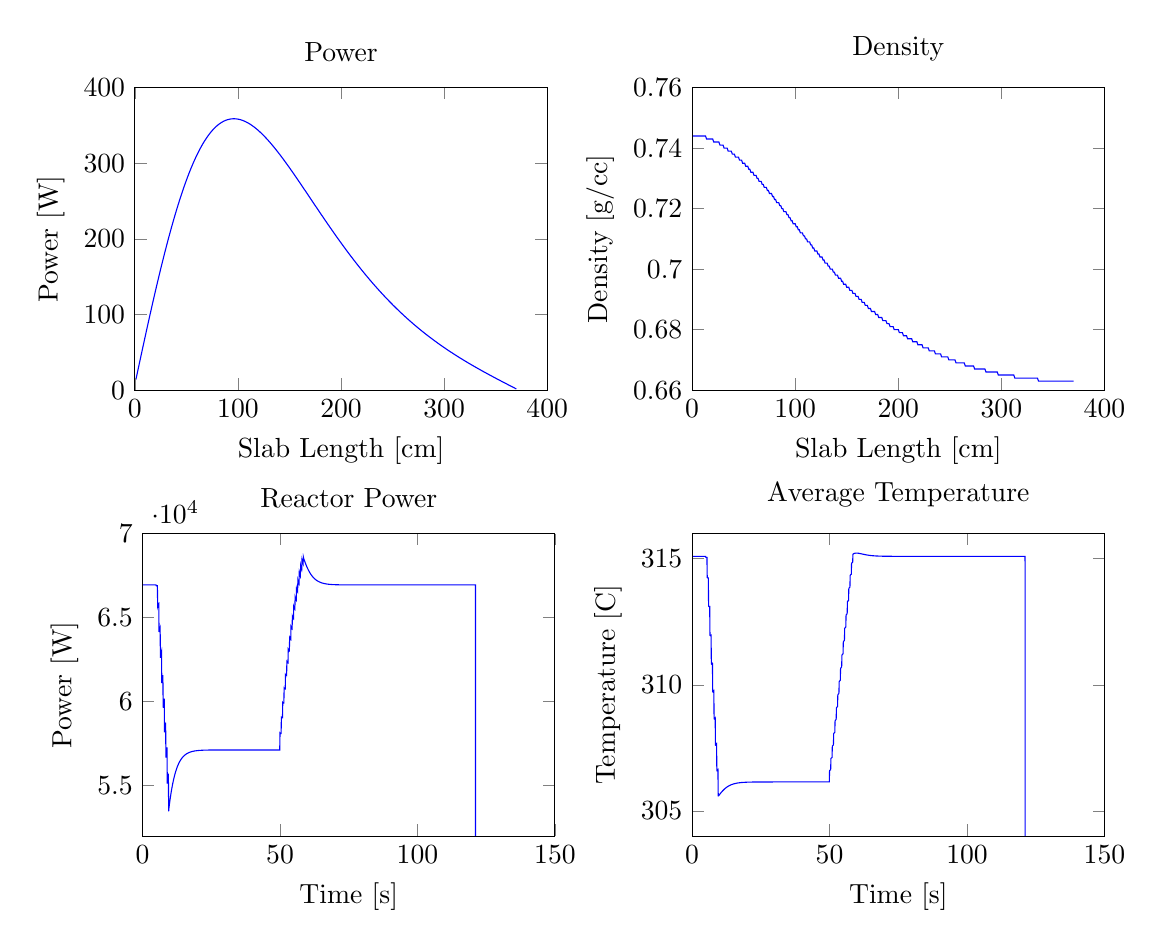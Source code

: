 % This file was created by matlab2tikz v0.1.4.
% Copyright (c) 2008--2011, Nico Schlömer <nico.schloemer@gmail.com>
% All rights reserved.
% 
% The latest updates can be retrieved from
%   http://www.mathworks.com/matlabcentral/fileexchange/22022-matlab2tikz
% where you can also make suggestions and rate matlab2tikz.
% 
\begin{tikzpicture}

\begin{axis}[%
name=plot1,
scale only axis,
width=2.062in,
height=1.513in,
xmin=0, xmax=400,
ymin=0, ymax=400,
xlabel={Slab Length [cm]},
ylabel={Power [W]},
title={Power},
axis on top]
\addplot [
color=blue,
solid
]
coordinates{
 (1,13.991)(2,20.359)(3,26.72)(4,33.07)(5,39.408)(6,45.73)(7,52.035)(8,58.321)(9,64.584)(10,70.823)(11,77.035)(12,83.218)(13,89.369)(14,95.487)(15,101.569)(16,107.613)(17,113.617)(18,119.578)(19,125.496)(20,131.366)(21,137.189)(22,142.96)(23,148.68)(24,154.345)(25,159.955)(26,165.506)(27,170.998)(28,176.428)(29,181.795)(30,187.098)(31,192.335)(32,197.504)(33,202.604)(34,207.633)(35,212.591)(36,217.475)(37,222.285)(38,227.019)(39,231.677)(40,236.256)(41,240.757)(42,245.178)(43,249.519)(44,253.778)(45,257.954)(46,262.048)(47,266.057)(48,269.982)(49,273.822)(50,277.577)(51,281.245)(52,284.827)(53,288.323)(54,291.731)(55,295.052)(56,298.285)(57,301.43)(58,304.488)(59,307.457)(60,310.339)(61,313.133)(62,315.839)(63,318.457)(64,320.988)(65,323.431)(66,325.788)(67,328.057)(68,330.241)(69,332.338)(70,334.35)(71,336.276)(72,338.118)(73,339.876)(74,341.55)(75,343.141)(76,344.65)(77,346.078)(78,347.424)(79,348.69)(80,349.877)(81,350.985)(82,352.015)(83,352.967)(84,353.844)(85,354.645)(86,355.372)(87,356.025)(88,356.606)(89,357.115)(90,357.553)(91,357.921)(92,358.22)(93,358.452)(94,358.617)(95,358.716)(96,358.751)(97,358.722)(98,358.63)(99,358.477)(100,358.264)(101,357.991)(102,357.659)(103,357.271)(104,356.826)(105,356.327)(106,355.774)(107,355.167)(108,354.509)(109,353.801)(110,353.043)(111,352.236)(112,351.382)(113,350.482)(114,349.537)(115,348.547)(116,347.515)(117,346.441)(118,345.325)(119,344.17)(120,342.976)(121,341.744)(122,340.476)(123,339.172)(124,337.833)(125,336.461)(126,335.056)(127,333.619)(128,332.152)(129,330.654)(130,329.128)(131,327.575)(132,325.994)(133,324.387)(134,322.756)(135,321.1)(136,319.421)(137,317.719)(138,315.997)(139,314.253)(140,312.49)(141,310.707)(142,308.907)(143,307.089)(144,305.254)(145,303.404)(146,301.538)(147,299.659)(148,297.765)(149,295.859)(150,293.941)(151,292.012)(152,290.071)(153,288.121)(154,286.161)(155,284.192)(156,282.216)(157,280.232)(158,278.24)(159,276.243)(160,274.24)(161,272.232)(162,270.219)(163,268.202)(164,266.181)(165,264.158)(166,262.132)(167,260.104)(168,258.074)(169,256.044)(170,254.013)(171,251.982)(172,249.951)(173,247.92)(174,245.891)(175,243.864)(176,241.838)(177,239.815)(178,237.794)(179,235.776)(180,233.762)(181,231.752)(182,229.745)(183,227.743)(184,225.746)(185,223.753)(186,221.766)(187,219.785)(188,217.809)(189,215.839)(190,213.876)(191,211.919)(192,209.969)(193,208.027)(194,206.091)(195,204.163)(196,202.242)(197,200.33)(198,198.425)(199,196.529)(200,194.641)(201,192.762)(202,190.892)(203,189.03)(204,187.178)(205,185.334)(206,183.5)(207,181.676)(208,179.861)(209,178.055)(210,176.26)(211,174.474)(212,172.698)(213,170.933)(214,169.177)(215,167.432)(216,165.697)(217,163.972)(218,162.258)(219,160.554)(220,158.861)(221,157.178)(222,155.506)(223,153.845)(224,152.194)(225,150.554)(226,148.925)(227,147.307)(228,145.699)(229,144.102)(230,142.516)(231,140.941)(232,139.377)(233,137.823)(234,136.281)(235,134.749)(236,133.228)(237,131.718)(238,130.218)(239,128.73)(240,127.252)(241,125.785)(242,124.328)(243,122.883)(244,121.447)(245,120.023)(246,118.609)(247,117.206)(248,115.813)(249,114.43)(250,113.058)(251,111.697)(252,110.345)(253,109.004)(254,107.673)(255,106.352)(256,105.042)(257,103.741)(258,102.45)(259,101.17)(260,99.899)(261,98.638)(262,97.387)(263,96.145)(264,94.913)(265,93.69)(266,92.477)(267,91.274)(268,90.079)(269,88.894)(270,87.718)(271,86.551)(272,85.393)(273,84.245)(274,83.105)(275,81.973)(276,80.851)(277,79.737)(278,78.631)(279,77.534)(280,76.446)(281,75.366)(282,74.294)(283,73.23)(284,72.174)(285,71.126)(286,70.086)(287,69.054)(288,68.029)(289,67.012)(290,66.003)(291,65.001)(292,64.006)(293,63.019)(294,62.039)(295,61.066)(296,60.1)(297,59.141)(298,58.188)(299,57.243)(300,56.304)(301,55.371)(302,54.445)(303,53.526)(304,52.612)(305,51.705)(306,50.804)(307,49.909)(308,49.02)(309,48.137)(310,47.259)(311,46.388)(312,45.521)(313,44.66)(314,43.805)(315,42.954)(316,42.109)(317,41.269)(318,40.434)(319,39.604)(320,38.779)(321,37.959)(322,37.143)(323,36.331)(324,35.524)(325,34.722)(326,33.923)(327,33.129)(328,32.339)(329,31.553)(330,30.771)(331,29.993)(332,29.218)(333,28.447)(334,27.68)(335,26.916)(336,26.155)(337,25.398)(338,24.644)(339,23.892)(340,23.144)(341,22.399)(342,21.657)(343,20.917)(344,20.18)(345,19.445)(346,18.713)(347,17.984)(348,17.256)(349,16.531)(350,15.808)(351,15.087)(352,14.367)(353,13.65)(354,12.934)(355,12.22)(356,11.508)(357,10.797)(358,10.087)(359,9.379)(360,8.671)(361,7.965)(362,7.26)(363,6.556)(364,5.853)(365,5.15)(366,4.448)(367,3.747)(368,3.046)(369,2.346)(370,1.645) 
};

\end{axis}

\begin{axis}[%
name=plot2,
at=(plot1.right of south east), anchor=left of south west,
scale only axis,
width=2.062in,
height=1.513in,
xmin=0, xmax=400,
ymin=0.66, ymax=0.76,
xlabel={Slab Length [cm]},
ylabel={$\text{Density [g}/\text{cc]}$},
title={Density},
axis on top]
\addplot [
color=blue,
solid
]
coordinates{
 (1,0.744)(2,0.744)(3,0.744)(4,0.744)(5,0.744)(6,0.744)(7,0.744)(8,0.744)(9,0.744)(10,0.744)(11,0.744)(12,0.744)(13,0.744)(14,0.743)(15,0.743)(16,0.743)(17,0.743)(18,0.743)(19,0.743)(20,0.743)(21,0.742)(22,0.742)(23,0.742)(24,0.742)(25,0.742)(26,0.742)(27,0.741)(28,0.741)(29,0.741)(30,0.741)(31,0.74)(32,0.74)(33,0.74)(34,0.74)(35,0.739)(36,0.739)(37,0.739)(38,0.739)(39,0.738)(40,0.738)(41,0.738)(42,0.737)(43,0.737)(44,0.737)(45,0.737)(46,0.736)(47,0.736)(48,0.736)(49,0.735)(50,0.735)(51,0.735)(52,0.734)(53,0.734)(54,0.734)(55,0.733)(56,0.733)(57,0.732)(58,0.732)(59,0.732)(60,0.731)(61,0.731)(62,0.731)(63,0.73)(64,0.73)(65,0.729)(66,0.729)(67,0.729)(68,0.728)(69,0.728)(70,0.727)(71,0.727)(72,0.727)(73,0.726)(74,0.726)(75,0.725)(76,0.725)(77,0.725)(78,0.724)(79,0.724)(80,0.723)(81,0.723)(82,0.722)(83,0.722)(84,0.722)(85,0.721)(86,0.721)(87,0.72)(88,0.72)(89,0.719)(90,0.719)(91,0.719)(92,0.718)(93,0.718)(94,0.717)(95,0.717)(96,0.716)(97,0.716)(98,0.715)(99,0.715)(100,0.715)(101,0.714)(102,0.714)(103,0.713)(104,0.713)(105,0.712)(106,0.712)(107,0.712)(108,0.711)(109,0.711)(110,0.71)(111,0.71)(112,0.709)(113,0.709)(114,0.709)(115,0.708)(116,0.708)(117,0.707)(118,0.707)(119,0.706)(120,0.706)(121,0.706)(122,0.705)(123,0.705)(124,0.704)(125,0.704)(126,0.704)(127,0.703)(128,0.703)(129,0.702)(130,0.702)(131,0.702)(132,0.701)(133,0.701)(134,0.7)(135,0.7)(136,0.7)(137,0.699)(138,0.699)(139,0.698)(140,0.698)(141,0.698)(142,0.697)(143,0.697)(144,0.697)(145,0.696)(146,0.696)(147,0.695)(148,0.695)(149,0.695)(150,0.694)(151,0.694)(152,0.694)(153,0.693)(154,0.693)(155,0.693)(156,0.692)(157,0.692)(158,0.692)(159,0.691)(160,0.691)(161,0.691)(162,0.69)(163,0.69)(164,0.69)(165,0.689)(166,0.689)(167,0.689)(168,0.688)(169,0.688)(170,0.688)(171,0.687)(172,0.687)(173,0.687)(174,0.686)(175,0.686)(176,0.686)(177,0.686)(178,0.685)(179,0.685)(180,0.685)(181,0.684)(182,0.684)(183,0.684)(184,0.684)(185,0.683)(186,0.683)(187,0.683)(188,0.683)(189,0.682)(190,0.682)(191,0.682)(192,0.681)(193,0.681)(194,0.681)(195,0.681)(196,0.68)(197,0.68)(198,0.68)(199,0.68)(200,0.68)(201,0.679)(202,0.679)(203,0.679)(204,0.679)(205,0.678)(206,0.678)(207,0.678)(208,0.678)(209,0.677)(210,0.677)(211,0.677)(212,0.677)(213,0.677)(214,0.676)(215,0.676)(216,0.676)(217,0.676)(218,0.676)(219,0.675)(220,0.675)(221,0.675)(222,0.675)(223,0.675)(224,0.674)(225,0.674)(226,0.674)(227,0.674)(228,0.674)(229,0.674)(230,0.673)(231,0.673)(232,0.673)(233,0.673)(234,0.673)(235,0.673)(236,0.672)(237,0.672)(238,0.672)(239,0.672)(240,0.672)(241,0.672)(242,0.671)(243,0.671)(244,0.671)(245,0.671)(246,0.671)(247,0.671)(248,0.671)(249,0.67)(250,0.67)(251,0.67)(252,0.67)(253,0.67)(254,0.67)(255,0.67)(256,0.669)(257,0.669)(258,0.669)(259,0.669)(260,0.669)(261,0.669)(262,0.669)(263,0.669)(264,0.669)(265,0.668)(266,0.668)(267,0.668)(268,0.668)(269,0.668)(270,0.668)(271,0.668)(272,0.668)(273,0.668)(274,0.667)(275,0.667)(276,0.667)(277,0.667)(278,0.667)(279,0.667)(280,0.667)(281,0.667)(282,0.667)(283,0.667)(284,0.667)(285,0.666)(286,0.666)(287,0.666)(288,0.666)(289,0.666)(290,0.666)(291,0.666)(292,0.666)(293,0.666)(294,0.666)(295,0.666)(296,0.666)(297,0.665)(298,0.665)(299,0.665)(300,0.665)(301,0.665)(302,0.665)(303,0.665)(304,0.665)(305,0.665)(306,0.665)(307,0.665)(308,0.665)(309,0.665)(310,0.665)(311,0.665)(312,0.665)(313,0.664)(314,0.664)(315,0.664)(316,0.664)(317,0.664)(318,0.664)(319,0.664)(320,0.664)(321,0.664)(322,0.664)(323,0.664)(324,0.664)(325,0.664)(326,0.664)(327,0.664)(328,0.664)(329,0.664)(330,0.664)(331,0.664)(332,0.664)(333,0.664)(334,0.664)(335,0.664)(336,0.663)(337,0.663)(338,0.663)(339,0.663)(340,0.663)(341,0.663)(342,0.663)(343,0.663)(344,0.663)(345,0.663)(346,0.663)(347,0.663)(348,0.663)(349,0.663)(350,0.663)(351,0.663)(352,0.663)(353,0.663)(354,0.663)(355,0.663)(356,0.663)(357,0.663)(358,0.663)(359,0.663)(360,0.663)(361,0.663)(362,0.663)(363,0.663)(364,0.663)(365,0.663)(366,0.663)(367,0.663)(368,0.663)(369,0.663)(370,0.663) 
};

\end{axis}

\begin{axis}[%
name=plot4,
at=(plot2.below south west), anchor=above north west,
scale only axis,
width=2.062in,
height=1.513in,
xmin=0, xmax=150,
ymin=304, ymax=316,
xlabel={Time [s]},
ylabel={Temperature [C]},
title={Average Temperature},
axis on top]
\addplot [
color=blue,
solid
]
coordinates{
 (0,315.093)(0.1,315.093)(0.2,315.093)(0.3,315.093)(0.4,315.093)(0.5,315.093)(0.6,315.093)(0.7,315.093)(0.8,315.093)(0.9,315.093)(1,315.093)(1.1,315.093)(1.2,315.093)(1.3,315.093)(1.4,315.093)(1.5,315.093)(1.6,315.093)(1.7,315.093)(1.8,315.093)(1.9,315.093)(2,315.093)(2.1,315.093)(2.2,315.093)(2.3,315.093)(2.4,315.093)(2.5,315.093)(2.6,315.093)(2.7,315.093)(2.8,315.093)(2.9,315.093)(3,315.093)(3.1,315.093)(3.2,315.093)(3.3,315.093)(3.4,315.093)(3.5,315.093)(3.6,315.093)(3.7,315.093)(3.8,315.093)(3.9,315.093)(4,315.093)(4.1,315.093)(4.2,315.093)(4.3,315.093)(4.4,315.093)(4.5,315.093)(4.6,315.093)(4.7,315.093)(4.8,315.093)(4.9,315.093)(5,315.055)(5.1,315.054)(5.2,315.054)(5.3,315.054)(5.4,315.054)(5.5,314.255)(5.6,314.239)(5.7,314.237)(5.8,314.236)(5.9,314.236)(6,313.123)(6.1,313.104)(6.2,313.105)(6.3,313.107)(6.4,313.108)(6.5,311.965)(6.6,311.95)(6.7,311.955)(6.8,311.961)(6.9,311.967)(7,310.826)(7.1,310.815)(7.2,310.825)(7.3,310.835)(7.4,310.845)(7.5,309.719)(7.6,309.712)(7.7,309.725)(7.8,309.738)(7.9,309.752)(8,308.645)(8.1,308.642)(8.2,308.657)(8.3,308.672)(8.4,308.687)(8.5,307.604)(8.6,307.601)(8.7,307.617)(8.8,307.633)(8.9,307.649)(9,306.589)(9.1,306.587)(9.2,306.603)(9.3,306.618)(9.4,306.634)(9.5,305.597)(9.6,305.594)(9.7,305.608)(9.8,305.622)(9.9,305.636)(10,305.65)(10.1,305.664)(10.2,305.678)(10.3,305.691)(10.4,305.705)(10.5,305.718)(10.6,305.731)(10.7,305.744)(10.8,305.756)(10.9,305.769)(11,305.781)(11.1,305.792)(11.2,305.804)(11.3,305.815)(11.4,305.826)(11.5,305.837)(11.6,305.848)(11.7,305.858)(11.8,305.868)(11.9,305.878)(12,305.887)(12.1,305.896)(12.2,305.905)(12.3,305.914)(12.4,305.922)(12.5,305.93)(12.6,305.938)(12.7,305.946)(12.8,305.953)(12.9,305.96)(13,305.967)(13.1,305.974)(13.2,305.98)(13.3,305.987)(13.4,305.993)(13.5,305.998)(13.6,306.004)(13.7,306.01)(13.8,306.015)(13.9,306.02)(14,306.025)(14.1,306.03)(14.2,306.034)(14.3,306.039)(14.4,306.043)(14.5,306.047)(14.6,306.051)(14.7,306.055)(14.8,306.058)(14.9,306.062)(15,306.065)(15.1,306.068)(15.2,306.072)(15.3,306.075)(15.4,306.077)(15.5,306.08)(15.6,306.083)(15.7,306.086)(15.8,306.088)(15.9,306.09)(16,306.093)(16.1,306.095)(16.2,306.097)(16.3,306.099)(16.4,306.101)(16.5,306.103)(16.6,306.105)(16.7,306.106)(16.8,306.108)(16.9,306.11)(17,306.111)(17.1,306.113)(17.2,306.114)(17.3,306.115)(17.4,306.117)(17.5,306.118)(17.6,306.119)(17.7,306.12)(17.8,306.122)(17.9,306.123)(18,306.124)(18.1,306.125)(18.2,306.125)(18.3,306.126)(18.4,306.127)(18.5,306.128)(18.6,306.129)(18.7,306.13)(18.8,306.13)(18.9,306.131)(19,306.132)(19.1,306.132)(19.2,306.133)(19.3,306.134)(19.4,306.134)(19.5,306.135)(19.6,306.135)(19.7,306.136)(19.8,306.136)(19.9,306.137)(20,306.137)(20.1,306.137)(20.2,306.138)(20.3,306.138)(20.4,306.139)(20.5,306.139)(20.6,306.139)(20.7,306.14)(20.8,306.14)(20.9,306.14)(21,306.14)(21.1,306.141)(21.2,306.141)(21.3,306.141)(21.4,306.141)(21.5,306.142)(21.6,306.142)(21.7,306.142)(21.8,306.142)(21.9,306.143)(22,306.143)(22.1,306.143)(22.2,306.143)(22.3,306.143)(22.4,306.143)(22.5,306.143)(22.6,306.144)(22.7,306.144)(22.8,306.144)(22.9,306.144)(23,306.144)(23.1,306.144)(23.2,306.144)(23.3,306.144)(23.4,306.145)(23.5,306.145)(23.6,306.145)(23.7,306.145)(23.8,306.145)(23.9,306.145)(24,306.145)(24.1,306.145)(24.2,306.145)(24.3,306.145)(24.4,306.145)(24.5,306.145)(24.6,306.145)(24.7,306.145)(24.8,306.146)(24.9,306.146)(25,306.146)(25.1,306.146)(25.2,306.146)(25.3,306.146)(25.4,306.146)(25.5,306.146)(25.6,306.146)(25.7,306.146)(25.8,306.146)(25.9,306.146)(26,306.146)(26.1,306.146)(26.2,306.146)(26.3,306.146)(26.4,306.146)(26.5,306.146)(26.6,306.146)(26.7,306.146)(26.8,306.146)(26.9,306.146)(27,306.146)(27.1,306.146)(27.2,306.146)(27.3,306.146)(27.4,306.146)(27.5,306.146)(27.6,306.146)(27.7,306.146)(27.8,306.146)(27.9,306.146)(28,306.146)(28.1,306.146)(28.2,306.146)(28.3,306.146)(28.4,306.146)(28.5,306.146)(28.6,306.146)(28.7,306.146)(28.8,306.146)(28.9,306.146)(29,306.146)(29.1,306.146)(29.2,306.146)(29.3,306.146)(29.4,306.147)(29.5,306.147)(29.6,306.147)(29.7,306.147)(29.8,306.147)(29.9,306.147)(30,306.147)(30.1,306.147)(30.2,306.147)(30.3,306.147)(30.4,306.147)(30.5,306.147)(30.6,306.147)(30.7,306.147)(30.8,306.147)(30.9,306.147)(31,306.147)(31.1,306.147)(31.2,306.147)(31.3,306.147)(31.4,306.147)(31.5,306.147)(31.6,306.147)(31.7,306.147)(31.8,306.147)(31.9,306.147)(32,306.147)(32.1,306.147)(32.2,306.147)(32.3,306.147)(32.4,306.147)(32.5,306.147)(32.6,306.147)(32.7,306.147)(32.8,306.147)(32.9,306.147)(33,306.147)(33.1,306.147)(33.2,306.147)(33.3,306.147)(33.4,306.147)(33.5,306.147)(33.6,306.147)(33.7,306.147)(33.8,306.147)(33.9,306.147)(34,306.147)(34.1,306.147)(34.2,306.147)(34.3,306.147)(34.4,306.147)(34.5,306.147)(34.6,306.147)(34.7,306.147)(34.8,306.147)(34.9,306.147)(35,306.147)(35.1,306.147)(35.2,306.147)(35.3,306.147)(35.4,306.147)(35.5,306.147)(35.6,306.147)(35.7,306.147)(35.8,306.147)(35.9,306.147)(36,306.147)(36.1,306.147)(36.2,306.147)(36.3,306.147)(36.4,306.147)(36.5,306.147)(36.6,306.147)(36.7,306.147)(36.8,306.147)(36.9,306.147)(37,306.147)(37.1,306.147)(37.2,306.147)(37.3,306.147)(37.4,306.147)(37.5,306.147)(37.6,306.147)(37.7,306.147)(37.8,306.147)(37.9,306.147)(38,306.147)(38.1,306.147)(38.2,306.147)(38.3,306.147)(38.4,306.147)(38.5,306.147)(38.6,306.147)(38.7,306.147)(38.8,306.147)(38.9,306.147)(39,306.147)(39.1,306.147)(39.2,306.147)(39.3,306.147)(39.4,306.147)(39.5,306.147)(39.6,306.147)(39.7,306.147)(39.8,306.147)(39.9,306.147)(40,306.147)(40.1,306.147)(40.2,306.147)(40.3,306.147)(40.4,306.147)(40.5,306.147)(40.6,306.147)(40.7,306.147)(40.8,306.147)(40.9,306.147)(41,306.147)(41.1,306.147)(41.2,306.147)(41.3,306.147)(41.4,306.147)(41.5,306.147)(41.6,306.147)(41.7,306.147)(41.8,306.147)(41.9,306.147)(42,306.147)(42.1,306.147)(42.2,306.147)(42.3,306.147)(42.4,306.147)(42.5,306.147)(42.6,306.147)(42.7,306.147)(42.8,306.147)(42.9,306.147)(43,306.147)(43.1,306.147)(43.2,306.147)(43.3,306.147)(43.4,306.147)(43.5,306.147)(43.6,306.147)(43.7,306.147)(43.8,306.147)(43.9,306.147)(44,306.147)(44.1,306.147)(44.2,306.147)(44.3,306.147)(44.4,306.147)(44.5,306.147)(44.6,306.147)(44.7,306.147)(44.8,306.147)(44.9,306.147)(45,306.147)(45.1,306.147)(45.2,306.147)(45.3,306.147)(45.4,306.147)(45.5,306.147)(45.6,306.147)(45.7,306.147)(45.8,306.147)(45.9,306.147)(46,306.147)(46.1,306.147)(46.2,306.147)(46.3,306.147)(46.4,306.147)(46.5,306.147)(46.6,306.147)(46.7,306.147)(46.8,306.147)(46.9,306.147)(47,306.147)(47.1,306.147)(47.2,306.147)(47.3,306.147)(47.4,306.147)(47.5,306.147)(47.6,306.147)(47.7,306.147)(47.8,306.147)(47.9,306.147)(48,306.147)(48.1,306.147)(48.2,306.147)(48.3,306.147)(48.4,306.147)(48.5,306.147)(48.6,306.147)(48.7,306.147)(48.8,306.147)(48.9,306.147)(49,306.147)(49.1,306.147)(49.2,306.147)(49.3,306.147)(49.4,306.147)(49.5,306.147)(49.6,306.147)(49.7,306.147)(49.8,306.147)(49.9,306.147)(50,306.601)(50.1,306.613)(50.2,306.618)(50.3,306.622)(50.4,306.625)(50.5,307.077)(50.6,307.092)(50.7,307.1)(50.8,307.107)(50.9,307.113)(51,307.564)(51.1,307.582)(51.2,307.592)(51.3,307.601)(51.4,307.61)(51.5,308.061)(51.6,308.081)(51.7,308.093)(51.8,308.104)(51.9,308.114)(52,308.567)(52.1,308.588)(52.2,308.601)(52.3,308.613)(52.4,308.624)(52.5,309.079)(52.6,309.102)(52.7,309.115)(52.8,309.128)(52.9,309.139)(53,309.598)(53.1,309.62)(53.2,309.634)(53.3,309.647)(53.4,309.659)(53.5,310.12)(53.6,310.142)(53.7,310.156)(53.8,310.169)(53.9,310.181)(54,310.645)(54.1,310.667)(54.2,310.681)(54.3,310.694)(54.4,310.706)(54.5,311.172)(54.6,311.195)(54.7,311.208)(54.8,311.22)(54.9,311.232)(55,311.701)(55.1,311.723)(55.2,311.736)(55.3,311.748)(55.4,311.759)(55.5,312.231)(55.6,312.253)(55.7,312.265)(55.8,312.276)(55.9,312.287)(56,312.761)(56.1,312.782)(56.2,312.794)(56.3,312.805)(56.4,312.814)(56.5,313.292)(56.6,313.312)(56.7,313.323)(56.8,313.333)(56.9,313.342)(57,313.819)(57.1,313.839)(57.2,313.85)(57.3,313.859)(57.4,313.867)(57.5,314.338)(57.6,314.357)(57.7,314.367)(57.8,314.375)(57.9,314.383)(58,314.815)(58.1,314.833)(58.2,314.841)(58.3,314.849)(58.4,314.856)(58.5,315.172)(58.6,315.186)(58.7,315.193)(58.8,315.199)(58.9,315.204)(59,315.208)(59.1,315.212)(59.2,315.215)(59.3,315.217)(59.4,315.219)(59.5,315.221)(59.6,315.222)(59.7,315.222)(59.8,315.222)(59.9,315.222)(60,315.222)(60.1,315.221)(60.2,315.22)(60.3,315.219)(60.4,315.217)(60.5,315.216)(60.6,315.214)(60.7,315.212)(60.8,315.21)(60.9,315.208)(61,315.206)(61.1,315.204)(61.2,315.201)(61.3,315.199)(61.4,315.197)(61.5,315.194)(61.6,315.192)(61.7,315.189)(61.8,315.187)(61.9,315.185)(62,315.182)(62.1,315.18)(62.2,315.177)(62.3,315.175)(62.4,315.173)(62.5,315.17)(62.6,315.168)(62.7,315.166)(62.8,315.164)(62.9,315.161)(63,315.159)(63.1,315.157)(63.2,315.155)(63.3,315.153)(63.4,315.151)(63.5,315.149)(63.6,315.147)(63.7,315.146)(63.8,315.144)(63.9,315.142)(64,315.14)(64.1,315.139)(64.2,315.137)(64.3,315.136)(64.4,315.134)(64.5,315.133)(64.6,315.131)(64.7,315.13)(64.8,315.129)(64.9,315.127)(65,315.126)(65.1,315.125)(65.2,315.124)(65.3,315.122)(65.4,315.121)(65.5,315.12)(65.6,315.119)(65.7,315.118)(65.8,315.117)(65.9,315.116)(66,315.116)(66.1,315.115)(66.2,315.114)(66.3,315.113)(66.4,315.112)(66.5,315.112)(66.6,315.111)(66.7,315.11)(66.8,315.109)(66.9,315.109)(67,315.108)(67.1,315.108)(67.2,315.107)(67.3,315.106)(67.4,315.106)(67.5,315.105)(67.6,315.105)(67.7,315.104)(67.8,315.104)(67.9,315.104)(68,315.103)(68.1,315.103)(68.2,315.102)(68.3,315.102)(68.4,315.102)(68.5,315.101)(68.6,315.101)(68.7,315.101)(68.8,315.1)(68.9,315.1)(69,315.1)(69.1,315.099)(69.2,315.099)(69.3,315.099)(69.4,315.099)(69.5,315.098)(69.6,315.098)(69.7,315.098)(69.8,315.098)(69.9,315.098)(70,315.097)(70.1,315.097)(70.2,315.097)(70.3,315.097)(70.4,315.097)(70.5,315.097)(70.6,315.096)(70.7,315.096)(70.8,315.096)(70.9,315.096)(71,315.096)(71.1,315.096)(71.2,315.096)(71.3,315.096)(71.4,315.095)(71.5,315.095)(71.6,315.095)(71.7,315.095)(71.8,315.095)(71.9,315.095)(72,315.095)(72.1,315.095)(72.2,315.095)(72.3,315.095)(72.4,315.095)(72.5,315.095)(72.6,315.095)(72.7,315.094)(72.8,315.094)(72.9,315.094)(73,315.094)(73.1,315.094)(73.2,315.094)(73.3,315.094)(73.4,315.094)(73.5,315.094)(73.6,315.094)(73.7,315.094)(73.8,315.094)(73.9,315.094)(74,315.094)(74.1,315.094)(74.2,315.094)(74.3,315.094)(74.4,315.094)(74.5,315.094)(74.6,315.094)(74.7,315.094)(74.8,315.094)(74.9,315.094)(75,315.094)(75.1,315.094)(75.2,315.094)(75.3,315.094)(75.4,315.094)(75.5,315.094)(75.6,315.094)(75.7,315.094)(75.8,315.094)(75.9,315.094)(76,315.094)(76.1,315.094)(76.2,315.094)(76.3,315.093)(76.4,315.093)(76.5,315.093)(76.6,315.093)(76.7,315.093)(76.8,315.093)(76.9,315.093)(77,315.093)(77.1,315.093)(77.2,315.093)(77.3,315.093)(77.4,315.093)(77.5,315.093)(77.6,315.093)(77.7,315.093)(77.8,315.093)(77.9,315.093)(78,315.093)(78.1,315.093)(78.2,315.093)(78.3,315.093)(78.4,315.093)(78.5,315.093)(78.6,315.093)(78.7,315.093)(78.8,315.093)(78.9,315.093)(79,315.093)(79.1,315.093)(79.2,315.093)(79.3,315.093)(79.4,315.093)(79.5,315.093)(79.6,315.093)(79.7,315.093)(79.8,315.093)(79.9,315.093)(80,315.093)(80.1,315.093)(80.2,315.093)(80.3,315.093)(80.4,315.093)(80.5,315.093)(80.6,315.093)(80.7,315.093)(80.8,315.093)(80.9,315.093)(81,315.093)(81.1,315.093)(81.2,315.093)(81.3,315.093)(81.4,315.093)(81.5,315.093)(81.6,315.093)(81.7,315.093)(81.8,315.093)(81.9,315.093)(82,315.093)(82.1,315.093)(82.2,315.093)(82.3,315.093)(82.4,315.093)(82.5,315.093)(82.6,315.093)(82.7,315.093)(82.8,315.093)(82.9,315.093)(83,315.093)(83.1,315.093)(83.2,315.093)(83.3,315.093)(83.4,315.093)(83.5,315.093)(83.6,315.093)(83.7,315.093)(83.8,315.093)(83.9,315.093)(84,315.093)(84.1,315.093)(84.2,315.093)(84.3,315.093)(84.4,315.093)(84.5,315.093)(84.6,315.093)(84.7,315.093)(84.8,315.093)(84.9,315.093)(85,315.093)(85.1,315.093)(85.2,315.093)(85.3,315.093)(85.4,315.093)(85.5,315.093)(85.6,315.093)(85.7,315.093)(85.8,315.093)(85.9,315.093)(86,315.093)(86.1,315.093)(86.2,315.093)(86.3,315.093)(86.4,315.093)(86.5,315.093)(86.6,315.093)(86.7,315.093)(86.8,315.093)(86.9,315.093)(87,315.093)(87.1,315.093)(87.2,315.093)(87.3,315.093)(87.4,315.093)(87.5,315.093)(87.6,315.093)(87.7,315.093)(87.8,315.093)(87.9,315.093)(88,315.093)(88.1,315.093)(88.2,315.093)(88.3,315.093)(88.4,315.093)(88.5,315.093)(88.6,315.093)(88.7,315.093)(88.8,315.093)(88.9,315.093)(89,315.093)(89.1,315.093)(89.2,315.093)(89.3,315.093)(89.4,315.093)(89.5,315.093)(89.6,315.093)(89.7,315.093)(89.8,315.093)(89.9,315.093)(90,315.093)(90.1,315.093)(90.2,315.093)(90.3,315.093)(90.4,315.093)(90.5,315.093)(90.6,315.093)(90.7,315.093)(90.8,315.093)(90.9,315.093)(91,315.093)(91.1,315.093)(91.2,315.093)(91.3,315.093)(91.4,315.093)(91.5,315.093)(91.6,315.093)(91.7,315.093)(91.8,315.093)(91.9,315.093)(92,315.093)(92.1,315.093)(92.2,315.093)(92.3,315.093)(92.4,315.093)(92.5,315.093)(92.6,315.093)(92.7,315.093)(92.8,315.093)(92.9,315.093)(93,315.093)(93.1,315.093)(93.2,315.093)(93.3,315.093)(93.4,315.093)(93.5,315.093)(93.6,315.093)(93.7,315.093)(93.8,315.093)(93.9,315.093)(94,315.093)(94.1,315.093)(94.2,315.093)(94.3,315.093)(94.4,315.093)(94.5,315.093)(94.6,315.093)(94.7,315.093)(94.8,315.093)(94.9,315.093)(95,315.093)(95.1,315.093)(95.2,315.093)(95.3,315.093)(95.4,315.093)(95.5,315.093)(95.6,315.093)(95.7,315.093)(95.8,315.093)(95.9,315.093)(96,315.093)(96.1,315.093)(96.2,315.093)(96.3,315.093)(96.4,315.093)(96.5,315.093)(96.6,315.093)(96.7,315.093)(96.8,315.093)(96.9,315.093)(97,315.093)(97.1,315.093)(97.2,315.093)(97.3,315.093)(97.4,315.093)(97.5,315.093)(97.6,315.093)(97.7,315.093)(97.8,315.093)(97.9,315.093)(98,315.093)(98.1,315.093)(98.2,315.093)(98.3,315.093)(98.4,315.093)(98.5,315.093)(98.6,315.093)(98.7,315.093)(98.8,315.093)(98.9,315.093)(99,315.093)(99.1,315.093)(99.2,315.093)(99.3,315.093)(99.4,315.093)(99.5,315.093)(99.6,315.093)(99.7,315.093)(99.8,315.093)(99.9,315.093)(100,315.093)(100.1,315.093)(100.2,315.093)(100.3,315.093)(100.4,315.093)(100.5,315.093)(100.6,315.093)(100.7,315.093)(100.8,315.093)(100.9,315.093)(101,315.093)(101.1,315.093)(101.2,315.093)(101.3,315.093)(101.4,315.093)(101.5,315.093)(101.6,315.093)(101.7,315.093)(101.8,315.093)(101.9,315.093)(102,315.093)(102.1,315.093)(102.2,315.093)(102.3,315.093)(102.4,315.093)(102.5,315.093)(102.6,315.093)(102.7,315.093)(102.8,315.093)(102.9,315.093)(103,315.093)(103.1,315.093)(103.2,315.093)(103.3,315.093)(103.4,315.093)(103.5,315.093)(103.6,315.093)(103.7,315.093)(103.8,315.093)(103.9,315.093)(104,315.093)(104.1,315.093)(104.2,315.093)(104.3,315.093)(104.4,315.093)(104.5,315.093)(104.6,315.093)(104.7,315.093)(104.8,315.093)(104.9,315.093)(105,315.093)(105.1,315.093)(105.2,315.093)(105.3,315.093)(105.4,315.093)(105.5,315.093)(105.6,315.093)(105.7,315.093)(105.8,315.093)(105.9,315.093)(106,315.093)(106.1,315.093)(106.2,315.093)(106.3,315.093)(106.4,315.093)(106.5,315.093)(106.6,315.093)(106.7,315.093)(106.8,315.093)(106.9,315.093)(107,315.093)(107.1,315.093)(107.2,315.093)(107.3,315.093)(107.4,315.093)(107.5,315.093)(107.6,315.093)(107.7,315.093)(107.8,315.093)(107.9,315.093)(108,315.093)(108.1,315.093)(108.2,315.093)(108.3,315.093)(108.4,315.093)(108.5,315.093)(108.6,315.093)(108.7,315.093)(108.8,315.093)(108.9,315.093)(109,315.093)(109.1,315.093)(109.2,315.093)(109.3,315.093)(109.4,315.093)(109.5,315.093)(109.6,315.093)(109.7,315.093)(109.8,315.093)(109.9,315.093)(110,315.093)(110.1,315.093)(110.2,315.093)(110.3,315.093)(110.4,315.093)(110.5,315.093)(110.6,315.093)(110.7,315.093)(110.8,315.093)(110.9,315.093)(111,315.093)(111.1,315.093)(111.2,315.093)(111.3,315.093)(111.4,315.093)(111.5,315.093)(111.6,315.093)(111.7,315.093)(111.8,315.093)(111.9,315.093)(112,315.093)(112.1,315.093)(112.2,315.093)(112.3,315.093)(112.4,315.093)(112.5,315.093)(112.6,315.093)(112.7,315.093)(112.8,315.093)(112.9,315.093)(113,315.093)(113.1,315.093)(113.2,315.093)(113.3,315.093)(113.4,315.093)(113.5,315.093)(113.6,315.093)(113.7,315.093)(113.8,315.093)(113.9,315.093)(114,315.093)(114.1,315.093)(114.2,315.093)(114.3,315.093)(114.4,315.093)(114.5,315.093)(114.6,315.093)(114.7,315.093)(114.8,315.093)(114.9,315.093)(115,315.093)(115.1,315.093)(115.2,315.093)(115.3,315.093)(115.4,315.093)(115.5,315.093)(115.6,315.093)(115.7,315.093)(115.8,315.093)(115.9,315.093)(116,315.093)(116.1,315.093)(116.2,315.093)(116.3,315.093)(116.4,315.093)(116.5,315.093)(116.6,315.093)(116.7,315.093)(116.8,315.093)(116.9,315.093)(117,315.093)(117.1,315.093)(117.2,315.093)(117.3,315.093)(117.4,315.093)(117.5,315.093)(117.6,315.093)(117.7,315.093)(117.8,315.093)(117.9,315.093)(118,315.093)(118.1,315.093)(118.2,315.093)(118.3,315.093)(118.4,315.093)(118.5,315.093)(118.6,315.093)(118.7,315.093)(118.8,315.093)(118.9,315.093)(119,315.093)(119.1,315.093)(119.2,315.093)(119.3,315.093)(119.4,315.093)(119.5,315.093)(119.6,315.093)(119.7,315.093)(119.8,315.093)(119.9,315.093)(120,315.093)(120.1,315.093)(120.2,315.093)(120.3,315.093)(120.4,315.093)(120.5,315.093)(120.6,315.093)(120.7,315.093)(120.8,315.093)(120.9,315.093)(121,315.093)(121.1,315.093)(121.196,11.593) 
};

\end{axis}

\begin{axis}[%
at=(plot4.left of south west), anchor=right of south east,
scale only axis,
width=2.062in,
height=1.513in,
xmin=0, xmax=150,
ymin=52000, ymax=70000,
xlabel={Time [s]},
ylabel={Power [W]},
title={Reactor Power},
axis on top]
\addplot [
color=blue,
solid
]
coordinates{
 (0,66945.4)(0.1,66945.4)(0.2,66945.4)(0.3,66945.4)(0.4,66945.4)(0.5,66945.4)(0.6,66945.4)(0.7,66945.4)(0.8,66945.4)(0.9,66945.4)(1,66945.4)(1.1,66945.4)(1.2,66945.4)(1.3,66945.4)(1.4,66945.4)(1.5,66945.4)(1.6,66945.4)(1.7,66945.4)(1.8,66945.4)(1.9,66945.4)(2,66945.4)(2.1,66945.4)(2.2,66945.4)(2.3,66945.4)(2.4,66945.4)(2.5,66945.4)(2.6,66945.4)(2.7,66945.4)(2.8,66945.4)(2.9,66945.4)(3,66945.4)(3.1,66945.4)(3.2,66945.4)(3.3,66945.4)(3.4,66945.4)(3.5,66945.4)(3.6,66945.4)(3.7,66945.4)(3.8,66945.4)(3.9,66945.4)(4,66945.4)(4.1,66945.4)(4.2,66945.4)(4.3,66945.4)(4.4,66945.4)(4.5,66945.4)(4.6,66945.4)(4.7,66945.4)(4.8,66945.4)(4.9,66945.4)(5,66890.2)(5.1,66893.5)(5.2,66894.4)(5.3,66895.2)(5.4,66896)(5.5,65709.4)(5.6,65782.5)(5.7,65802.9)(5.8,65821.9)(5.9,65840.6)(6,64146.9)(6.1,64270.5)(6.2,64319.5)(6.3,64366.1)(6.4,64411.6)(6.5,62609.2)(6.6,62762.8)(6.7,62839.7)(6.8,62913)(6.9,62984.3)(7,61110.9)(7.1,61287.8)(7.2,61388.1)(7.3,61484.1)(7.4,61577)(7.5,59640.4)(7.6,59833.7)(7.7,59951.9)(7.8,60065.1)(7.9,60174.5)(8,58173.4)(8.1,58376.5)(8.2,58506.6)(8.3,58631.1)(8.4,58751.5)(8.5,56679.5)(8.6,56885.5)(8.7,57021.6)(8.8,57151.9)(8.9,57277.8)(9,55124.5)(9.1,55327.3)(9.2,55463.7)(9.3,55594.3)(9.4,55720.6)(9.5,53473.4)(9.6,53666.8)(9.7,53798.2)(9.8,53924.2)(9.9,54046)(10,54163.8)(10.1,54277.6)(10.2,54387.5)(10.3,54493.7)(10.4,54596.2)(10.5,54695.1)(10.6,54790.5)(10.7,54882.5)(10.8,54971.2)(10.9,55056.7)(11,55139.1)(11.1,55218.5)(11.2,55295)(11.3,55368.6)(11.4,55439.4)(11.5,55507.6)(11.6,55573.3)(11.7,55636.4)(11.8,55697.1)(11.9,55755.5)(12,55811.7)(12.1,55865.7)(12.2,55917.6)(12.3,55967.5)(12.4,56015.4)(12.5,56061.5)(12.6,56105.7)(12.7,56148.2)(12.8,56189)(12.9,56228.2)(13,56265.8)(13.1,56301.9)(13.2,56336.6)(13.3,56369.9)(13.4,56401.8)(13.5,56432.4)(13.6,56461.8)(13.7,56490)(13.8,56517.1)(13.9,56543)(14,56567.9)(14.1,56591.7)(14.2,56614.6)(14.3,56636.6)(14.4,56657.6)(14.5,56677.7)(14.6,56697)(14.7,56715.6)(14.8,56733.3)(14.9,56750.3)(15,56766.6)(15.1,56782.2)(15.2,56797.1)(15.3,56811.5)(15.4,56825.2)(15.5,56838.3)(15.6,56850.9)(15.7,56863)(15.8,56874.5)(15.9,56885.6)(16,56896.2)(16.1,56906.3)(16.2,56916)(16.3,56925.3)(16.4,56934.2)(16.5,56942.7)(16.6,56950.8)(16.7,56958.6)(16.8,56966.1)(16.9,56973.2)(17,56980)(17.1,56986.6)(17.2,56992.8)(17.3,56998.8)(17.4,57004.5)(17.5,57010)(17.6,57015.3)(17.7,57020.3)(17.8,57025.1)(17.9,57029.6)(18,57034)(18.1,57038.2)(18.2,57042.2)(18.3,57046.1)(18.4,57049.7)(18.5,57053.3)(18.6,57056.6)(18.7,57059.8)(18.8,57062.9)(18.9,57065.8)(19,57068.6)(19.1,57071.3)(19.2,57073.9)(19.3,57076.3)(19.4,57078.6)(19.5,57080.9)(19.6,57083)(19.7,57085.1)(19.8,57087)(19.9,57088.9)(20,57090.7)(20.1,57092.4)(20.2,57094)(20.3,57095.6)(20.4,57097.1)(20.5,57098.5)(20.6,57099.8)(20.7,57101.1)(20.8,57102.4)(20.9,57103.6)(21,57104.7)(21.1,57105.8)(21.2,57106.8)(21.3,57107.8)(21.4,57108.7)(21.5,57109.6)(21.6,57110.5)(21.7,57111.3)(21.8,57112.1)(21.9,57112.8)(22,57113.6)(22.1,57114.2)(22.2,57114.9)(22.3,57115.5)(22.4,57116.1)(22.5,57116.7)(22.6,57117.2)(22.7,57117.7)(22.8,57118.2)(22.9,57118.7)(23,57119.2)(23.1,57119.6)(23.2,57120)(23.3,57120.4)(23.4,57120.8)(23.5,57121.1)(23.6,57121.5)(23.7,57121.8)(23.8,57122.1)(23.9,57122.4)(24,57122.7)(24.1,57123)(24.2,57123.2)(24.3,57123.5)(24.4,57123.7)(24.5,57123.9)(24.6,57124.1)(24.7,57124.4)(24.8,57124.5)(24.9,57124.7)(25,57124.9)(25.1,57125.1)(25.2,57125.2)(25.3,57125.4)(25.4,57125.5)(25.5,57125.7)(25.6,57125.8)(25.7,57125.9)(25.8,57126.1)(25.9,57126.2)(26,57126.3)(26.1,57126.4)(26.2,57126.5)(26.3,57126.6)(26.4,57126.7)(26.5,57126.8)(26.6,57126.9)(26.7,57127)(26.8,57127)(26.9,57127.1)(27,57127.2)(27.1,57127.2)(27.2,57127.3)(27.3,57127.4)(27.4,57127.4)(27.5,57127.5)(27.6,57127.5)(27.7,57127.6)(27.8,57127.6)(27.9,57127.7)(28,57127.7)(28.1,57127.8)(28.2,57127.8)(28.3,57127.8)(28.4,57127.9)(28.5,57127.9)(28.6,57127.9)(28.7,57128)(28.8,57128)(28.9,57128)(29,57128.1)(29.1,57128.1)(29.2,57128.1)(29.3,57128.1)(29.4,57128.1)(29.5,57128.2)(29.6,57128.2)(29.7,57128.2)(29.8,57128.2)(29.9,57128.2)(30,57128.3)(30.1,57128.3)(30.2,57128.3)(30.3,57128.3)(30.4,57128.3)(30.5,57128.3)(30.6,57128.3)(30.7,57128.4)(30.8,57128.4)(30.9,57128.4)(31,57128.4)(31.1,57128.4)(31.2,57128.4)(31.3,57128.4)(31.4,57128.4)(31.5,57128.4)(31.6,57128.4)(31.7,57128.5)(31.8,57128.5)(31.9,57128.5)(32,57128.5)(32.1,57128.5)(32.2,57128.5)(32.3,57128.5)(32.4,57128.5)(32.5,57128.5)(32.6,57128.5)(32.7,57128.5)(32.8,57128.5)(32.9,57128.5)(33,57128.5)(33.1,57128.5)(33.2,57128.5)(33.3,57128.5)(33.4,57128.5)(33.5,57128.5)(33.6,57128.5)(33.7,57128.5)(33.8,57128.6)(33.9,57128.6)(34,57128.6)(34.1,57128.6)(34.2,57128.6)(34.3,57128.6)(34.4,57128.6)(34.5,57128.6)(34.6,57128.6)(34.7,57128.6)(34.8,57128.6)(34.9,57128.6)(35,57128.6)(35.1,57128.6)(35.2,57128.6)(35.3,57128.6)(35.4,57128.6)(35.5,57128.6)(35.6,57128.6)(35.7,57128.6)(35.8,57128.6)(35.9,57128.6)(36,57128.6)(36.1,57128.6)(36.2,57128.6)(36.3,57128.6)(36.4,57128.6)(36.5,57128.6)(36.6,57128.6)(36.7,57128.6)(36.8,57128.6)(36.9,57128.6)(37,57128.6)(37.1,57128.6)(37.2,57128.6)(37.3,57128.6)(37.4,57128.6)(37.5,57128.6)(37.6,57128.6)(37.7,57128.6)(37.8,57128.6)(37.9,57128.6)(38,57128.6)(38.1,57128.6)(38.2,57128.6)(38.3,57128.6)(38.4,57128.6)(38.5,57128.6)(38.6,57128.6)(38.7,57128.6)(38.8,57128.6)(38.9,57128.6)(39,57128.6)(39.1,57128.6)(39.2,57128.6)(39.3,57128.6)(39.4,57128.6)(39.5,57128.6)(39.6,57128.6)(39.7,57128.6)(39.8,57128.6)(39.9,57128.6)(40,57128.6)(40.1,57128.6)(40.2,57128.6)(40.3,57128.6)(40.4,57128.6)(40.5,57128.6)(40.6,57128.6)(40.7,57128.6)(40.8,57128.6)(40.9,57128.6)(41,57128.6)(41.1,57128.6)(41.2,57128.6)(41.3,57128.6)(41.4,57128.6)(41.5,57128.6)(41.6,57128.6)(41.7,57128.6)(41.8,57128.6)(41.9,57128.6)(42,57128.6)(42.1,57128.6)(42.2,57128.6)(42.3,57128.6)(42.4,57128.6)(42.5,57128.6)(42.6,57128.6)(42.7,57128.6)(42.8,57128.6)(42.9,57128.6)(43,57128.6)(43.1,57128.6)(43.2,57128.6)(43.3,57128.6)(43.4,57128.6)(43.5,57128.6)(43.6,57128.6)(43.7,57128.6)(43.8,57128.6)(43.9,57128.6)(44,57128.6)(44.1,57128.6)(44.2,57128.6)(44.3,57128.6)(44.4,57128.6)(44.5,57128.6)(44.6,57128.6)(44.7,57128.6)(44.8,57128.6)(44.9,57128.6)(45,57128.6)(45.1,57128.6)(45.2,57128.6)(45.3,57128.6)(45.4,57128.6)(45.5,57128.6)(45.6,57128.6)(45.7,57128.6)(45.8,57128.6)(45.9,57128.6)(46,57128.6)(46.1,57128.6)(46.2,57128.6)(46.3,57128.6)(46.4,57128.6)(46.5,57128.6)(46.6,57128.6)(46.7,57128.6)(46.8,57128.6)(46.9,57128.6)(47,57128.6)(47.1,57128.6)(47.2,57128.6)(47.3,57128.6)(47.4,57128.6)(47.5,57128.6)(47.6,57128.6)(47.7,57128.6)(47.8,57128.6)(47.9,57128.6)(48,57128.6)(48.1,57128.6)(48.2,57128.6)(48.3,57128.6)(48.4,57128.6)(48.5,57128.6)(48.6,57128.6)(48.7,57128.6)(48.8,57128.6)(48.9,57128.6)(49,57128.6)(49.1,57128.6)(49.2,57128.6)(49.3,57128.6)(49.4,57128.6)(49.5,57128.6)(49.6,57128.6)(49.7,57128.6)(49.8,57128.6)(49.9,57128.6)(50,58125.8)(50.1,58102.7)(50.2,58104.1)(50.3,58105.6)(50.4,58106.7)(50.5,59053.9)(50.6,59030.9)(50.7,59032.6)(50.8,59034.2)(50.9,59035.2)(51,59941.4)(51.1,59917)(51.2,59917.7)(51.3,59918.1)(51.4,59917.8)(51.5,60789.4)(51.6,60762.4)(51.7,60760.9)(51.8,60759.1)(51.9,60756.6)(52,61598.1)(52.1,61567.6)(52.2,61563.2)(52.3,61558.5)(52.4,61553.1)(52.5,62367.7)(52.6,62333)(52.7,62325.1)(52.8,62316.9)(52.9,62308.1)(53,63098.5)(53.1,63059.2)(53.2,63047.3)(53.3,63035.3)(53.4,63022.8)(53.5,63791)(53.6,63746.8)(53.7,63730.8)(53.8,63714.8)(53.9,63698.3)(54,64446)(54.1,64396.9)(54.2,64376.6)(54.3,64356.5)(54.4,64336)(54.5,65064.7)(54.6,65010.6)(54.7,64986.1)(54.8,64961.8)(54.9,64937.4)(55,65648.4)(55.1,65589.5)(55.2,65560.7)(55.3,65532.4)(55.4,65504.1)(55.5,66198.5)(55.6,66134.9)(55.7,66102)(55.8,66069.7)(55.9,66037.7)(56,66716.7)(56.1,66648.5)(56.2,66611.7)(56.3,66575.7)(56.4,66540)(56.5,67204.3)(56.6,67131.9)(56.7,67091.4)(56.8,67051.9)(56.9,67012.7)(57,67661.7)(57.1,67585.7)(57.2,67541.8)(57.3,67499)(57.4,67456.7)(57.5,68082.4)(57.6,68003.9)(57.7,67957.1)(57.8,67911.6)(57.9,67866.7)(58,68427.6)(58.1,68349.8)(58.2,68301.2)(58.3,68253.9)(58.4,68207.4)(58.5,68599.6)(58.6,68529.5)(58.7,68481)(58.8,68433.8)(58.9,68387.3)(59,68341.8)(59.1,68297.2)(59.2,68253.5)(59.3,68210.8)(59.4,68169)(59.5,68128.3)(59.6,68088.5)(59.7,68049.7)(59.8,68011.9)(59.9,67975.1)(60,67939.3)(60.1,67904.4)(60.2,67870.5)(60.3,67837.6)(60.4,67805.6)(60.5,67774.6)(60.6,67744.5)(60.7,67715.3)(60.8,67687)(60.9,67659.6)(61,67633.1)(61.1,67607.4)(61.2,67582.5)(61.3,67558.4)(61.4,67535.1)(61.5,67512.6)(61.6,67490.9)(61.7,67469.9)(61.8,67449.6)(61.9,67430)(62,67411.1)(62.1,67392.9)(62.2,67375.3)(62.3,67358.3)(62.4,67341.9)(62.5,67326.1)(62.6,67310.9)(62.7,67296.3)(62.8,67282.2)(62.9,67268.6)(63,67255.5)(63.1,67242.9)(63.2,67230.7)(63.3,67219.1)(63.4,67207.9)(63.5,67197.1)(63.6,67186.7)(63.7,67176.7)(63.8,67167.1)(63.9,67157.9)(64,67149)(64.1,67140.5)(64.2,67132.3)(64.3,67124.4)(64.4,67116.9)(64.5,67109.6)(64.6,67102.7)(64.7,67096)(64.8,67089.6)(64.9,67083.4)(65,67077.5)(65.1,67071.8)(65.2,67066.4)(65.3,67061.2)(65.4,67056.2)(65.5,67051.4)(65.6,67046.8)(65.7,67042.4)(65.8,67038.2)(65.9,67034.1)(66,67030.3)(66.1,67026.5)(66.2,67023)(66.3,67019.6)(66.4,67016.3)(66.5,67013.2)(66.6,67010.2)(66.7,67007.3)(66.8,67004.6)(66.9,67001.9)(67,66999.4)(67.1,66997)(67.2,66994.7)(67.3,66992.5)(67.4,66990.4)(67.5,66988.4)(67.6,66986.4)(67.7,66984.6)(67.8,66982.8)(67.9,66981.1)(68,66979.5)(68.1,66978)(68.2,66976.5)(68.3,66975.1)(68.4,66973.7)(68.5,66972.4)(68.6,66971.2)(68.7,66970)(68.8,66968.9)(68.9,66967.8)(69,66966.8)(69.1,66965.8)(69.2,66964.8)(69.3,66963.9)(69.4,66963.1)(69.5,66962.3)(69.6,66961.5)(69.7,66960.7)(69.8,66960)(69.9,66959.3)(70,66958.7)(70.1,66958.1)(70.2,66957.5)(70.3,66956.9)(70.4,66956.4)(70.5,66955.9)(70.6,66955.4)(70.7,66954.9)(70.8,66954.4)(70.9,66954)(71,66953.6)(71.1,66953.2)(71.2,66952.8)(71.3,66952.5)(71.4,66952.2)(71.5,66951.8)(71.6,66951.5)(71.7,66951.2)(71.8,66951)(71.9,66950.7)(72,66950.4)(72.1,66950.2)(72.2,66950)(72.3,66949.7)(72.4,66949.5)(72.5,66949.3)(72.6,66949.1)(72.7,66949)(72.8,66948.8)(72.9,66948.6)(73,66948.5)(73.1,66948.3)(73.2,66948.2)(73.3,66948)(73.4,66947.9)(73.5,66947.8)(73.6,66947.7)(73.7,66947.5)(73.8,66947.4)(73.9,66947.3)(74,66947.2)(74.1,66947.1)(74.2,66947.1)(74.3,66947)(74.4,66946.9)(74.5,66946.8)(74.6,66946.8)(74.7,66946.7)(74.8,66946.6)(74.9,66946.6)(75,66946.5)(75.1,66946.4)(75.2,66946.4)(75.3,66946.3)(75.4,66946.3)(75.5,66946.2)(75.6,66946.2)(75.7,66946.2)(75.8,66946.1)(75.9,66946.1)(76,66946)(76.1,66946)(76.2,66946)(76.3,66945.9)(76.4,66945.9)(76.5,66945.9)(76.6,66945.9)(76.7,66945.8)(76.8,66945.8)(76.9,66945.8)(77,66945.8)(77.1,66945.7)(77.2,66945.7)(77.3,66945.7)(77.4,66945.7)(77.5,66945.7)(77.6,66945.7)(77.7,66945.6)(77.8,66945.6)(77.9,66945.6)(78,66945.6)(78.1,66945.6)(78.2,66945.6)(78.3,66945.6)(78.4,66945.6)(78.5,66945.5)(78.6,66945.5)(78.7,66945.5)(78.8,66945.5)(78.9,66945.5)(79,66945.5)(79.1,66945.5)(79.2,66945.5)(79.3,66945.5)(79.4,66945.5)(79.5,66945.5)(79.6,66945.5)(79.7,66945.5)(79.8,66945.5)(79.9,66945.4)(80,66945.4)(80.1,66945.4)(80.2,66945.4)(80.3,66945.4)(80.4,66945.4)(80.5,66945.4)(80.6,66945.4)(80.7,66945.4)(80.8,66945.4)(80.9,66945.4)(81,66945.4)(81.1,66945.4)(81.2,66945.4)(81.3,66945.4)(81.4,66945.4)(81.5,66945.4)(81.6,66945.4)(81.7,66945.4)(81.8,66945.4)(81.9,66945.4)(82,66945.4)(82.1,66945.4)(82.2,66945.4)(82.3,66945.4)(82.4,66945.4)(82.5,66945.4)(82.6,66945.4)(82.7,66945.4)(82.8,66945.4)(82.9,66945.4)(83,66945.4)(83.1,66945.4)(83.2,66945.4)(83.3,66945.4)(83.4,66945.4)(83.5,66945.4)(83.6,66945.4)(83.7,66945.4)(83.8,66945.4)(83.9,66945.4)(84,66945.4)(84.1,66945.4)(84.2,66945.4)(84.3,66945.4)(84.4,66945.4)(84.5,66945.4)(84.6,66945.4)(84.7,66945.4)(84.8,66945.4)(84.9,66945.4)(85,66945.4)(85.1,66945.4)(85.2,66945.4)(85.3,66945.4)(85.4,66945.4)(85.5,66945.4)(85.6,66945.4)(85.7,66945.4)(85.8,66945.4)(85.9,66945.4)(86,66945.4)(86.1,66945.4)(86.2,66945.4)(86.3,66945.4)(86.4,66945.4)(86.5,66945.4)(86.6,66945.4)(86.7,66945.4)(86.8,66945.4)(86.9,66945.4)(87,66945.4)(87.1,66945.4)(87.2,66945.4)(87.3,66945.4)(87.4,66945.4)(87.5,66945.4)(87.6,66945.4)(87.7,66945.4)(87.8,66945.4)(87.9,66945.4)(88,66945.4)(88.1,66945.4)(88.2,66945.4)(88.3,66945.4)(88.4,66945.4)(88.5,66945.4)(88.6,66945.4)(88.7,66945.4)(88.8,66945.4)(88.9,66945.4)(89,66945.4)(89.1,66945.4)(89.2,66945.4)(89.3,66945.4)(89.4,66945.4)(89.5,66945.4)(89.6,66945.4)(89.7,66945.4)(89.8,66945.4)(89.9,66945.4)(90,66945.4)(90.1,66945.4)(90.2,66945.4)(90.3,66945.4)(90.4,66945.4)(90.5,66945.4)(90.6,66945.4)(90.7,66945.4)(90.8,66945.4)(90.9,66945.4)(91,66945.4)(91.1,66945.4)(91.2,66945.4)(91.3,66945.4)(91.4,66945.4)(91.5,66945.4)(91.6,66945.4)(91.7,66945.4)(91.8,66945.4)(91.9,66945.4)(92,66945.4)(92.1,66945.4)(92.2,66945.4)(92.3,66945.4)(92.4,66945.4)(92.5,66945.4)(92.6,66945.4)(92.7,66945.4)(92.8,66945.4)(92.9,66945.4)(93,66945.4)(93.1,66945.4)(93.2,66945.4)(93.3,66945.4)(93.4,66945.4)(93.5,66945.4)(93.6,66945.4)(93.7,66945.4)(93.8,66945.4)(93.9,66945.4)(94,66945.4)(94.1,66945.4)(94.2,66945.4)(94.3,66945.4)(94.4,66945.4)(94.5,66945.4)(94.6,66945.4)(94.7,66945.4)(94.8,66945.4)(94.9,66945.4)(95,66945.4)(95.1,66945.4)(95.2,66945.4)(95.3,66945.4)(95.4,66945.4)(95.5,66945.4)(95.6,66945.4)(95.7,66945.4)(95.8,66945.4)(95.9,66945.4)(96,66945.4)(96.1,66945.4)(96.2,66945.4)(96.3,66945.4)(96.4,66945.4)(96.5,66945.4)(96.6,66945.4)(96.7,66945.4)(96.8,66945.4)(96.9,66945.4)(97,66945.4)(97.1,66945.4)(97.2,66945.4)(97.3,66945.4)(97.4,66945.4)(97.5,66945.4)(97.6,66945.4)(97.7,66945.4)(97.8,66945.4)(97.9,66945.4)(98,66945.4)(98.1,66945.4)(98.2,66945.4)(98.3,66945.4)(98.4,66945.4)(98.5,66945.4)(98.6,66945.4)(98.7,66945.4)(98.8,66945.4)(98.9,66945.4)(99,66945.4)(99.1,66945.4)(99.2,66945.4)(99.3,66945.4)(99.4,66945.4)(99.5,66945.4)(99.6,66945.4)(99.7,66945.4)(99.8,66945.4)(99.9,66945.4)(100,66945.4)(100.1,66945.4)(100.2,66945.4)(100.3,66945.4)(100.4,66945.4)(100.5,66945.4)(100.6,66945.4)(100.7,66945.4)(100.8,66945.4)(100.9,66945.4)(101,66945.4)(101.1,66945.4)(101.2,66945.4)(101.3,66945.4)(101.4,66945.4)(101.5,66945.4)(101.6,66945.4)(101.7,66945.4)(101.8,66945.4)(101.9,66945.4)(102,66945.4)(102.1,66945.4)(102.2,66945.4)(102.3,66945.4)(102.4,66945.4)(102.5,66945.4)(102.6,66945.4)(102.7,66945.4)(102.8,66945.4)(102.9,66945.4)(103,66945.4)(103.1,66945.4)(103.2,66945.4)(103.3,66945.4)(103.4,66945.4)(103.5,66945.4)(103.6,66945.4)(103.7,66945.4)(103.8,66945.4)(103.9,66945.4)(104,66945.4)(104.1,66945.4)(104.2,66945.4)(104.3,66945.4)(104.4,66945.4)(104.5,66945.4)(104.6,66945.4)(104.7,66945.4)(104.8,66945.4)(104.9,66945.4)(105,66945.4)(105.1,66945.4)(105.2,66945.4)(105.3,66945.4)(105.4,66945.4)(105.5,66945.4)(105.6,66945.4)(105.7,66945.4)(105.8,66945.4)(105.9,66945.4)(106,66945.4)(106.1,66945.4)(106.2,66945.4)(106.3,66945.4)(106.4,66945.4)(106.5,66945.4)(106.6,66945.4)(106.7,66945.4)(106.8,66945.4)(106.9,66945.4)(107,66945.4)(107.1,66945.4)(107.2,66945.4)(107.3,66945.4)(107.4,66945.4)(107.5,66945.4)(107.6,66945.4)(107.7,66945.4)(107.8,66945.4)(107.9,66945.4)(108,66945.4)(108.1,66945.4)(108.2,66945.4)(108.3,66945.4)(108.4,66945.4)(108.5,66945.4)(108.6,66945.4)(108.7,66945.4)(108.8,66945.4)(108.9,66945.4)(109,66945.4)(109.1,66945.4)(109.2,66945.4)(109.3,66945.4)(109.4,66945.4)(109.5,66945.4)(109.6,66945.4)(109.7,66945.4)(109.8,66945.4)(109.9,66945.4)(110,66945.4)(110.1,66945.4)(110.2,66945.4)(110.3,66945.4)(110.4,66945.4)(110.5,66945.4)(110.6,66945.4)(110.7,66945.4)(110.8,66945.4)(110.9,66945.4)(111,66945.4)(111.1,66945.4)(111.2,66945.4)(111.3,66945.4)(111.4,66945.4)(111.5,66945.4)(111.6,66945.4)(111.7,66945.4)(111.8,66945.4)(111.9,66945.4)(112,66945.4)(112.1,66945.4)(112.2,66945.4)(112.3,66945.4)(112.4,66945.4)(112.5,66945.4)(112.6,66945.4)(112.7,66945.4)(112.8,66945.4)(112.9,66945.4)(113,66945.4)(113.1,66945.4)(113.2,66945.4)(113.3,66945.4)(113.4,66945.4)(113.5,66945.4)(113.6,66945.4)(113.7,66945.4)(113.8,66945.4)(113.9,66945.4)(114,66945.4)(114.1,66945.4)(114.2,66945.4)(114.3,66945.4)(114.4,66945.4)(114.5,66945.4)(114.6,66945.4)(114.7,66945.4)(114.8,66945.4)(114.9,66945.4)(115,66945.4)(115.1,66945.4)(115.2,66945.4)(115.3,66945.4)(115.4,66945.4)(115.5,66945.4)(115.6,66945.4)(115.7,66945.4)(115.8,66945.4)(115.9,66945.4)(116,66945.4)(116.1,66945.4)(116.2,66945.4)(116.3,66945.4)(116.4,66945.4)(116.5,66945.4)(116.6,66945.4)(116.7,66945.4)(116.8,66945.4)(116.9,66945.4)(117,66945.4)(117.1,66945.4)(117.2,66945.4)(117.3,66945.4)(117.4,66945.4)(117.5,66945.4)(117.6,66945.4)(117.7,66945.4)(117.8,66945.4)(117.9,66945.4)(118,66945.4)(118.1,66945.4)(118.2,66945.4)(118.3,66945.4)(118.4,66945.4)(118.5,66945.4)(118.6,66945.4)(118.7,66945.4)(118.8,66945.4)(118.9,66945.4)(119,66945.4)(119.1,66945.4)(119.2,66945.4)(119.3,66945.4)(119.4,66945.4)(119.5,66945.4)(119.6,66945.4)(119.7,66945.4)(119.8,66945.4)(119.9,66945.4)(120,66945.4)(120.1,66945.4)(120.2,66945.4)(120.3,66945.4)(120.4,66945.4)(120.5,66945.4)(120.6,66945.4)(120.7,66945.4)(120.8,66945.4)(120.9,66945.4)(121,66945.4)(121.1,66945.4)(121.178,14945.9) 
};

\end{axis}
\end{tikzpicture}
